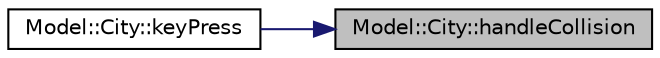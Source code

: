 digraph "Model::City::handleCollision"
{
 // LATEX_PDF_SIZE
  edge [fontname="Helvetica",fontsize="10",labelfontname="Helvetica",labelfontsize="10"];
  node [fontname="Helvetica",fontsize="10",shape=record];
  rankdir="RL";
  Node1 [label="Model::City::handleCollision",height=0.2,width=0.4,color="black", fillcolor="grey75", style="filled", fontcolor="black",tooltip="Handle event when player catches a pokemon ball."];
  Node1 -> Node2 [dir="back",color="midnightblue",fontsize="10",style="solid",fontname="Helvetica"];
  Node2 [label="Model::City::keyPress",height=0.2,width=0.4,color="black", fillcolor="white", style="filled",URL="$class_model_1_1_city.html#aed16c5162f7695a6304754702244101b",tooltip="keyPress"];
}
